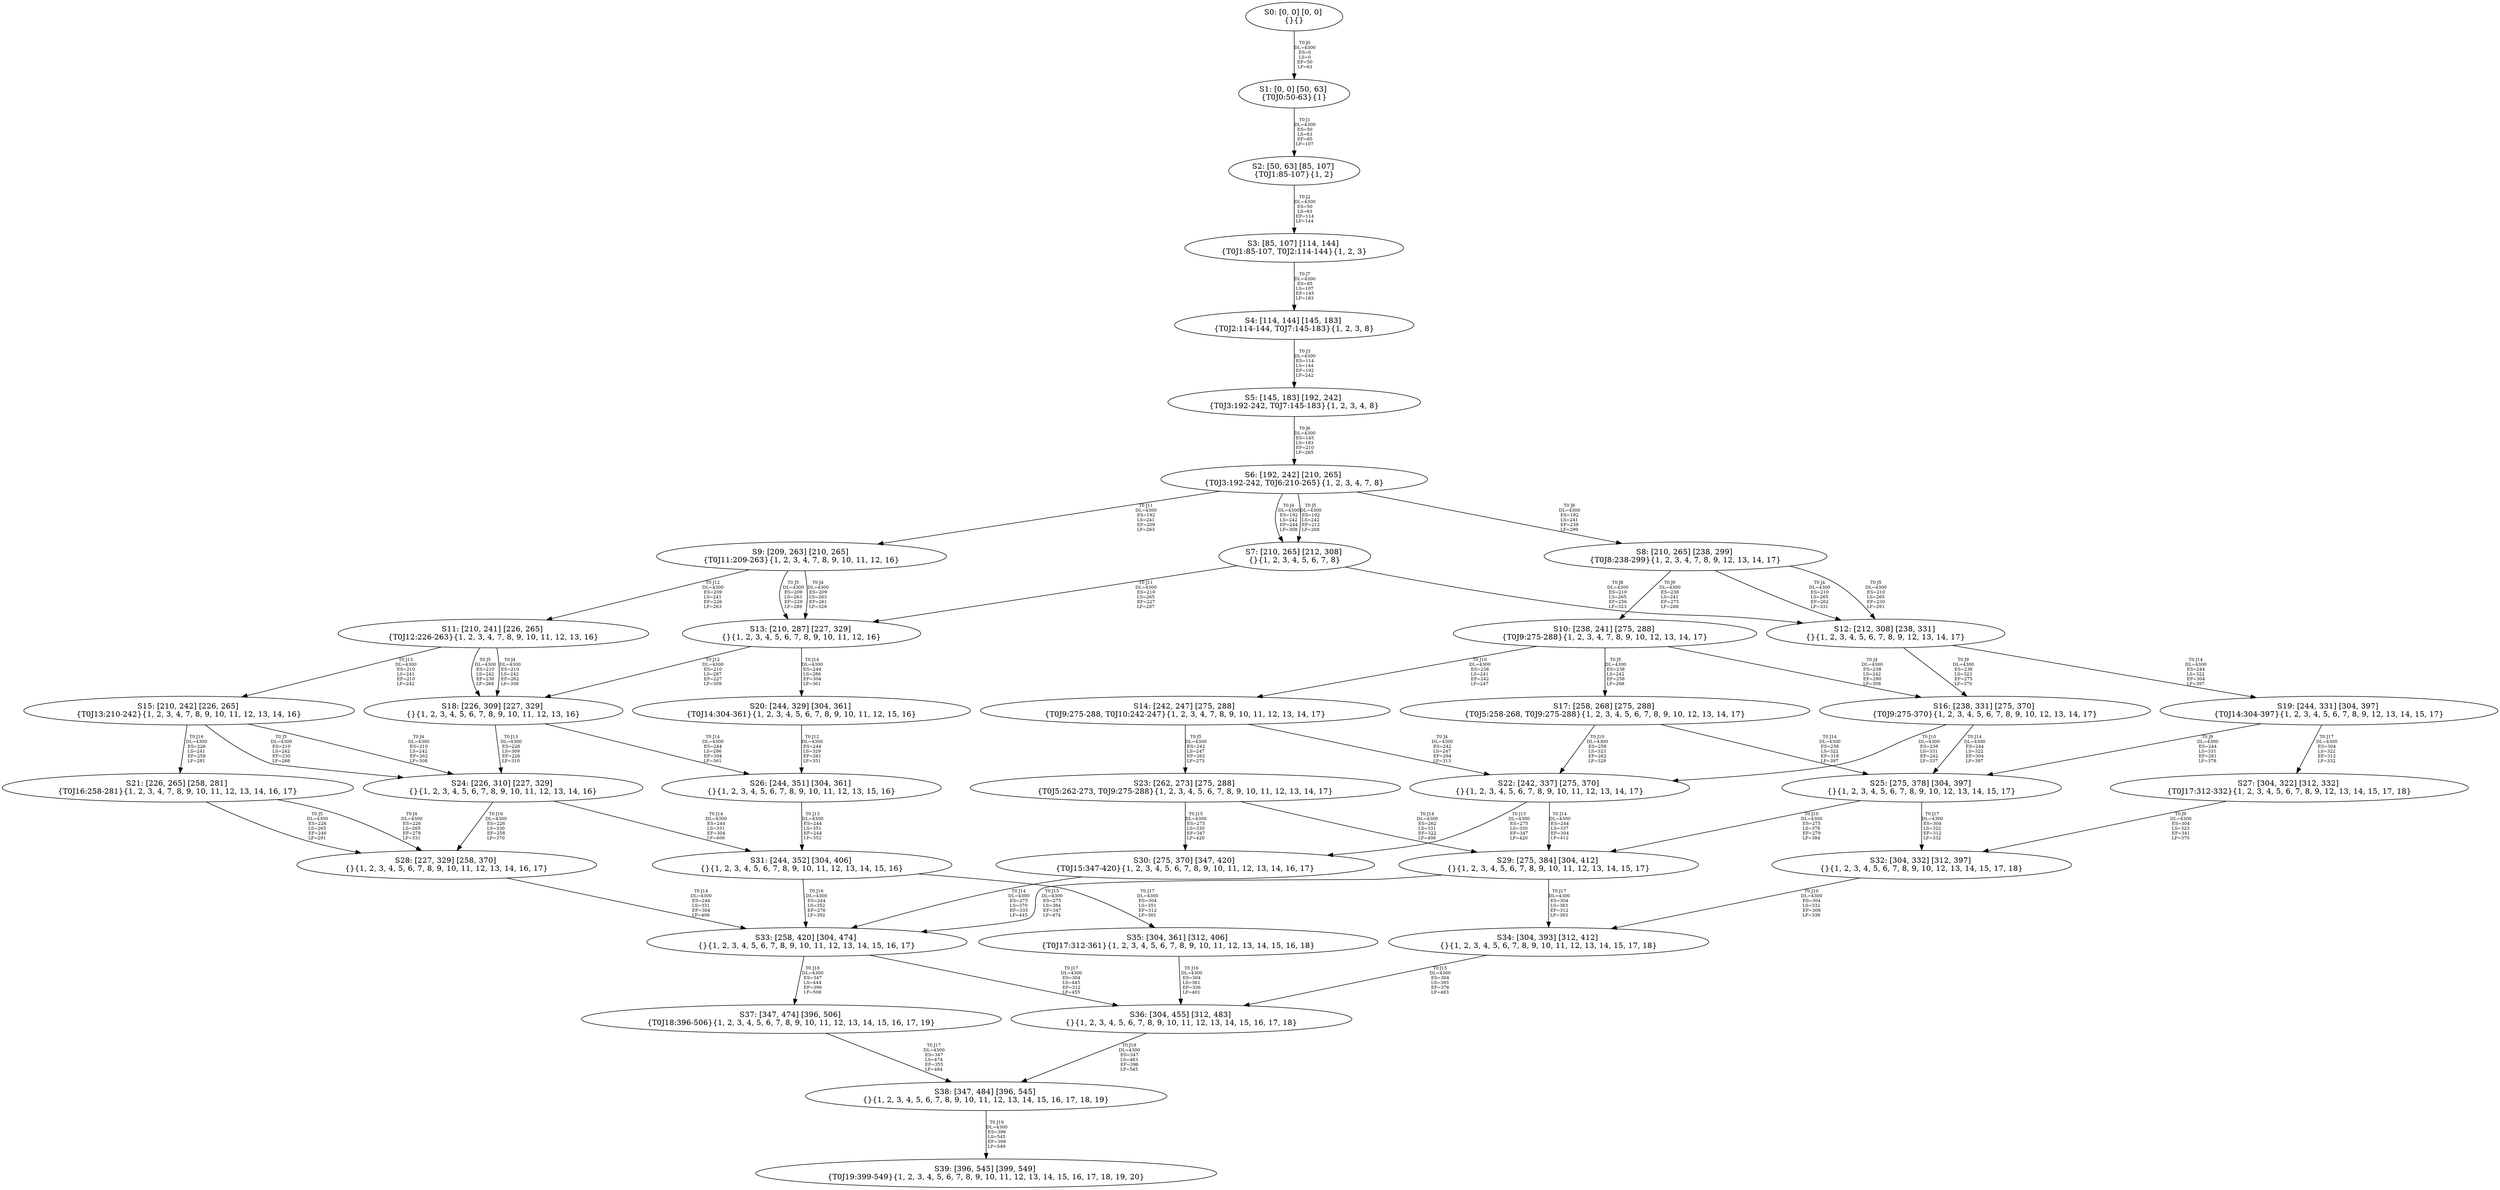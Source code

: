 digraph {
	S0[label="S0: [0, 0] [0, 0] \n{}{}"];
	S1[label="S1: [0, 0] [50, 63] \n{T0J0:50-63}{1}"];
	S2[label="S2: [50, 63] [85, 107] \n{T0J1:85-107}{1, 2}"];
	S3[label="S3: [85, 107] [114, 144] \n{T0J1:85-107, T0J2:114-144}{1, 2, 3}"];
	S4[label="S4: [114, 144] [145, 183] \n{T0J2:114-144, T0J7:145-183}{1, 2, 3, 8}"];
	S5[label="S5: [145, 183] [192, 242] \n{T0J3:192-242, T0J7:145-183}{1, 2, 3, 4, 8}"];
	S6[label="S6: [192, 242] [210, 265] \n{T0J3:192-242, T0J6:210-265}{1, 2, 3, 4, 7, 8}"];
	S7[label="S7: [210, 265] [212, 308] \n{}{1, 2, 3, 4, 5, 6, 7, 8}"];
	S8[label="S8: [210, 265] [238, 299] \n{T0J8:238-299}{1, 2, 3, 4, 7, 8, 9, 12, 13, 14, 17}"];
	S9[label="S9: [209, 263] [210, 265] \n{T0J11:209-263}{1, 2, 3, 4, 7, 8, 9, 10, 11, 12, 16}"];
	S10[label="S10: [238, 241] [275, 288] \n{T0J9:275-288}{1, 2, 3, 4, 7, 8, 9, 10, 12, 13, 14, 17}"];
	S11[label="S11: [210, 241] [226, 265] \n{T0J12:226-263}{1, 2, 3, 4, 7, 8, 9, 10, 11, 12, 13, 16}"];
	S12[label="S12: [212, 308] [238, 331] \n{}{1, 2, 3, 4, 5, 6, 7, 8, 9, 12, 13, 14, 17}"];
	S13[label="S13: [210, 287] [227, 329] \n{}{1, 2, 3, 4, 5, 6, 7, 8, 9, 10, 11, 12, 16}"];
	S14[label="S14: [242, 247] [275, 288] \n{T0J9:275-288, T0J10:242-247}{1, 2, 3, 4, 7, 8, 9, 10, 11, 12, 13, 14, 17}"];
	S15[label="S15: [210, 242] [226, 265] \n{T0J13:210-242}{1, 2, 3, 4, 7, 8, 9, 10, 11, 12, 13, 14, 16}"];
	S16[label="S16: [238, 331] [275, 370] \n{T0J9:275-370}{1, 2, 3, 4, 5, 6, 7, 8, 9, 10, 12, 13, 14, 17}"];
	S17[label="S17: [258, 268] [275, 288] \n{T0J5:258-268, T0J9:275-288}{1, 2, 3, 4, 5, 6, 7, 8, 9, 10, 12, 13, 14, 17}"];
	S18[label="S18: [226, 309] [227, 329] \n{}{1, 2, 3, 4, 5, 6, 7, 8, 9, 10, 11, 12, 13, 16}"];
	S19[label="S19: [244, 331] [304, 397] \n{T0J14:304-397}{1, 2, 3, 4, 5, 6, 7, 8, 9, 12, 13, 14, 15, 17}"];
	S20[label="S20: [244, 329] [304, 361] \n{T0J14:304-361}{1, 2, 3, 4, 5, 6, 7, 8, 9, 10, 11, 12, 15, 16}"];
	S21[label="S21: [226, 265] [258, 281] \n{T0J16:258-281}{1, 2, 3, 4, 7, 8, 9, 10, 11, 12, 13, 14, 16, 17}"];
	S22[label="S22: [242, 337] [275, 370] \n{}{1, 2, 3, 4, 5, 6, 7, 8, 9, 10, 11, 12, 13, 14, 17}"];
	S23[label="S23: [262, 273] [275, 288] \n{T0J5:262-273, T0J9:275-288}{1, 2, 3, 4, 5, 6, 7, 8, 9, 10, 11, 12, 13, 14, 17}"];
	S24[label="S24: [226, 310] [227, 329] \n{}{1, 2, 3, 4, 5, 6, 7, 8, 9, 10, 11, 12, 13, 14, 16}"];
	S25[label="S25: [275, 378] [304, 397] \n{}{1, 2, 3, 4, 5, 6, 7, 8, 9, 10, 12, 13, 14, 15, 17}"];
	S26[label="S26: [244, 351] [304, 361] \n{}{1, 2, 3, 4, 5, 6, 7, 8, 9, 10, 11, 12, 13, 15, 16}"];
	S27[label="S27: [304, 322] [312, 332] \n{T0J17:312-332}{1, 2, 3, 4, 5, 6, 7, 8, 9, 12, 13, 14, 15, 17, 18}"];
	S28[label="S28: [227, 329] [258, 370] \n{}{1, 2, 3, 4, 5, 6, 7, 8, 9, 10, 11, 12, 13, 14, 16, 17}"];
	S29[label="S29: [275, 384] [304, 412] \n{}{1, 2, 3, 4, 5, 6, 7, 8, 9, 10, 11, 12, 13, 14, 15, 17}"];
	S30[label="S30: [275, 370] [347, 420] \n{T0J15:347-420}{1, 2, 3, 4, 5, 6, 7, 8, 9, 10, 11, 12, 13, 14, 16, 17}"];
	S31[label="S31: [244, 352] [304, 406] \n{}{1, 2, 3, 4, 5, 6, 7, 8, 9, 10, 11, 12, 13, 14, 15, 16}"];
	S32[label="S32: [304, 332] [312, 397] \n{}{1, 2, 3, 4, 5, 6, 7, 8, 9, 10, 12, 13, 14, 15, 17, 18}"];
	S33[label="S33: [258, 420] [304, 474] \n{}{1, 2, 3, 4, 5, 6, 7, 8, 9, 10, 11, 12, 13, 14, 15, 16, 17}"];
	S34[label="S34: [304, 393] [312, 412] \n{}{1, 2, 3, 4, 5, 6, 7, 8, 9, 10, 11, 12, 13, 14, 15, 17, 18}"];
	S35[label="S35: [304, 361] [312, 406] \n{T0J17:312-361}{1, 2, 3, 4, 5, 6, 7, 8, 9, 10, 11, 12, 13, 14, 15, 16, 18}"];
	S36[label="S36: [304, 455] [312, 483] \n{}{1, 2, 3, 4, 5, 6, 7, 8, 9, 10, 11, 12, 13, 14, 15, 16, 17, 18}"];
	S37[label="S37: [347, 474] [396, 506] \n{T0J18:396-506}{1, 2, 3, 4, 5, 6, 7, 8, 9, 10, 11, 12, 13, 14, 15, 16, 17, 19}"];
	S38[label="S38: [347, 484] [396, 545] \n{}{1, 2, 3, 4, 5, 6, 7, 8, 9, 10, 11, 12, 13, 14, 15, 16, 17, 18, 19}"];
	S39[label="S39: [396, 545] [399, 549] \n{T0J19:399-549}{1, 2, 3, 4, 5, 6, 7, 8, 9, 10, 11, 12, 13, 14, 15, 16, 17, 18, 19, 20}"];
	S0 -> S1[label="T0 J0\nDL=4300\nES=0\nLS=0\nEF=50\nLF=63",fontsize=8];
	S1 -> S2[label="T0 J1\nDL=4300\nES=50\nLS=63\nEF=85\nLF=107",fontsize=8];
	S2 -> S3[label="T0 J2\nDL=4300\nES=50\nLS=63\nEF=114\nLF=144",fontsize=8];
	S3 -> S4[label="T0 J7\nDL=4300\nES=85\nLS=107\nEF=145\nLF=183",fontsize=8];
	S4 -> S5[label="T0 J3\nDL=4300\nES=114\nLS=144\nEF=192\nLF=242",fontsize=8];
	S5 -> S6[label="T0 J6\nDL=4300\nES=145\nLS=183\nEF=210\nLF=265",fontsize=8];
	S6 -> S7[label="T0 J4\nDL=4300\nES=192\nLS=242\nEF=244\nLF=308",fontsize=8];
	S6 -> S7[label="T0 J5\nDL=4300\nES=192\nLS=242\nEF=212\nLF=268",fontsize=8];
	S6 -> S8[label="T0 J8\nDL=4300\nES=192\nLS=241\nEF=238\nLF=299",fontsize=8];
	S6 -> S9[label="T0 J11\nDL=4300\nES=192\nLS=241\nEF=209\nLF=263",fontsize=8];
	S7 -> S12[label="T0 J8\nDL=4300\nES=210\nLS=265\nEF=256\nLF=323",fontsize=8];
	S7 -> S13[label="T0 J11\nDL=4300\nES=210\nLS=265\nEF=227\nLF=287",fontsize=8];
	S8 -> S12[label="T0 J4\nDL=4300\nES=210\nLS=265\nEF=262\nLF=331",fontsize=8];
	S8 -> S12[label="T0 J5\nDL=4300\nES=210\nLS=265\nEF=230\nLF=291",fontsize=8];
	S8 -> S10[label="T0 J9\nDL=4300\nES=238\nLS=241\nEF=275\nLF=288",fontsize=8];
	S9 -> S13[label="T0 J4\nDL=4300\nES=209\nLS=263\nEF=261\nLF=329",fontsize=8];
	S9 -> S13[label="T0 J5\nDL=4300\nES=209\nLS=263\nEF=229\nLF=289",fontsize=8];
	S9 -> S11[label="T0 J12\nDL=4300\nES=209\nLS=241\nEF=226\nLF=263",fontsize=8];
	S10 -> S16[label="T0 J4\nDL=4300\nES=238\nLS=242\nEF=290\nLF=308",fontsize=8];
	S10 -> S17[label="T0 J5\nDL=4300\nES=238\nLS=242\nEF=258\nLF=268",fontsize=8];
	S10 -> S14[label="T0 J10\nDL=4300\nES=238\nLS=241\nEF=242\nLF=247",fontsize=8];
	S11 -> S18[label="T0 J4\nDL=4300\nES=210\nLS=242\nEF=262\nLF=308",fontsize=8];
	S11 -> S18[label="T0 J5\nDL=4300\nES=210\nLS=242\nEF=230\nLF=268",fontsize=8];
	S11 -> S15[label="T0 J13\nDL=4300\nES=210\nLS=241\nEF=210\nLF=242",fontsize=8];
	S12 -> S16[label="T0 J9\nDL=4300\nES=238\nLS=323\nEF=275\nLF=370",fontsize=8];
	S12 -> S19[label="T0 J14\nDL=4300\nES=244\nLS=322\nEF=304\nLF=397",fontsize=8];
	S13 -> S18[label="T0 J12\nDL=4300\nES=210\nLS=287\nEF=227\nLF=309",fontsize=8];
	S13 -> S20[label="T0 J14\nDL=4300\nES=244\nLS=286\nEF=304\nLF=361",fontsize=8];
	S14 -> S22[label="T0 J4\nDL=4300\nES=242\nLS=247\nEF=294\nLF=313",fontsize=8];
	S14 -> S23[label="T0 J5\nDL=4300\nES=242\nLS=247\nEF=262\nLF=273",fontsize=8];
	S15 -> S24[label="T0 J4\nDL=4300\nES=210\nLS=242\nEF=262\nLF=308",fontsize=8];
	S15 -> S24[label="T0 J5\nDL=4300\nES=210\nLS=242\nEF=230\nLF=268",fontsize=8];
	S15 -> S21[label="T0 J16\nDL=4300\nES=226\nLS=241\nEF=258\nLF=281",fontsize=8];
	S16 -> S22[label="T0 J10\nDL=4300\nES=238\nLS=331\nEF=242\nLF=337",fontsize=8];
	S16 -> S25[label="T0 J14\nDL=4300\nES=244\nLS=322\nEF=304\nLF=397",fontsize=8];
	S17 -> S22[label="T0 J10\nDL=4300\nES=258\nLS=323\nEF=262\nLF=329",fontsize=8];
	S17 -> S25[label="T0 J14\nDL=4300\nES=258\nLS=322\nEF=318\nLF=397",fontsize=8];
	S18 -> S24[label="T0 J13\nDL=4300\nES=226\nLS=309\nEF=226\nLF=310",fontsize=8];
	S18 -> S26[label="T0 J14\nDL=4300\nES=244\nLS=286\nEF=304\nLF=361",fontsize=8];
	S19 -> S25[label="T0 J9\nDL=4300\nES=244\nLS=331\nEF=281\nLF=378",fontsize=8];
	S19 -> S27[label="T0 J17\nDL=4300\nES=304\nLS=322\nEF=312\nLF=332",fontsize=8];
	S20 -> S26[label="T0 J12\nDL=4300\nES=244\nLS=329\nEF=261\nLF=351",fontsize=8];
	S21 -> S28[label="T0 J4\nDL=4300\nES=226\nLS=265\nEF=278\nLF=331",fontsize=8];
	S21 -> S28[label="T0 J5\nDL=4300\nES=226\nLS=265\nEF=246\nLF=291",fontsize=8];
	S22 -> S29[label="T0 J14\nDL=4300\nES=244\nLS=337\nEF=304\nLF=412",fontsize=8];
	S22 -> S30[label="T0 J15\nDL=4300\nES=275\nLS=330\nEF=347\nLF=420",fontsize=8];
	S23 -> S29[label="T0 J14\nDL=4300\nES=262\nLS=331\nEF=322\nLF=406",fontsize=8];
	S23 -> S30[label="T0 J15\nDL=4300\nES=275\nLS=330\nEF=347\nLF=420",fontsize=8];
	S24 -> S31[label="T0 J14\nDL=4300\nES=244\nLS=331\nEF=304\nLF=406",fontsize=8];
	S24 -> S28[label="T0 J16\nDL=4300\nES=226\nLS=330\nEF=258\nLF=370",fontsize=8];
	S25 -> S29[label="T0 J10\nDL=4300\nES=275\nLS=378\nEF=279\nLF=384",fontsize=8];
	S25 -> S32[label="T0 J17\nDL=4300\nES=304\nLS=322\nEF=312\nLF=332",fontsize=8];
	S26 -> S31[label="T0 J13\nDL=4300\nES=244\nLS=351\nEF=244\nLF=352",fontsize=8];
	S27 -> S32[label="T0 J9\nDL=4300\nES=304\nLS=323\nEF=341\nLF=370",fontsize=8];
	S28 -> S33[label="T0 J14\nDL=4300\nES=244\nLS=331\nEF=304\nLF=406",fontsize=8];
	S29 -> S33[label="T0 J15\nDL=4300\nES=275\nLS=384\nEF=347\nLF=474",fontsize=8];
	S29 -> S34[label="T0 J17\nDL=4300\nES=304\nLS=383\nEF=312\nLF=393",fontsize=8];
	S30 -> S33[label="T0 J14\nDL=4300\nES=275\nLS=370\nEF=335\nLF=445",fontsize=8];
	S31 -> S33[label="T0 J16\nDL=4300\nES=244\nLS=352\nEF=276\nLF=392",fontsize=8];
	S31 -> S35[label="T0 J17\nDL=4300\nES=304\nLS=351\nEF=312\nLF=361",fontsize=8];
	S32 -> S34[label="T0 J10\nDL=4300\nES=304\nLS=332\nEF=308\nLF=338",fontsize=8];
	S33 -> S36[label="T0 J17\nDL=4300\nES=304\nLS=445\nEF=312\nLF=455",fontsize=8];
	S33 -> S37[label="T0 J18\nDL=4300\nES=347\nLS=444\nEF=396\nLF=506",fontsize=8];
	S34 -> S36[label="T0 J15\nDL=4300\nES=304\nLS=393\nEF=376\nLF=483",fontsize=8];
	S35 -> S36[label="T0 J16\nDL=4300\nES=304\nLS=361\nEF=336\nLF=401",fontsize=8];
	S36 -> S38[label="T0 J18\nDL=4300\nES=347\nLS=483\nEF=396\nLF=545",fontsize=8];
	S37 -> S38[label="T0 J17\nDL=4300\nES=347\nLS=474\nEF=355\nLF=484",fontsize=8];
	S38 -> S39[label="T0 J19\nDL=4300\nES=396\nLS=545\nEF=399\nLF=549",fontsize=8];
}
